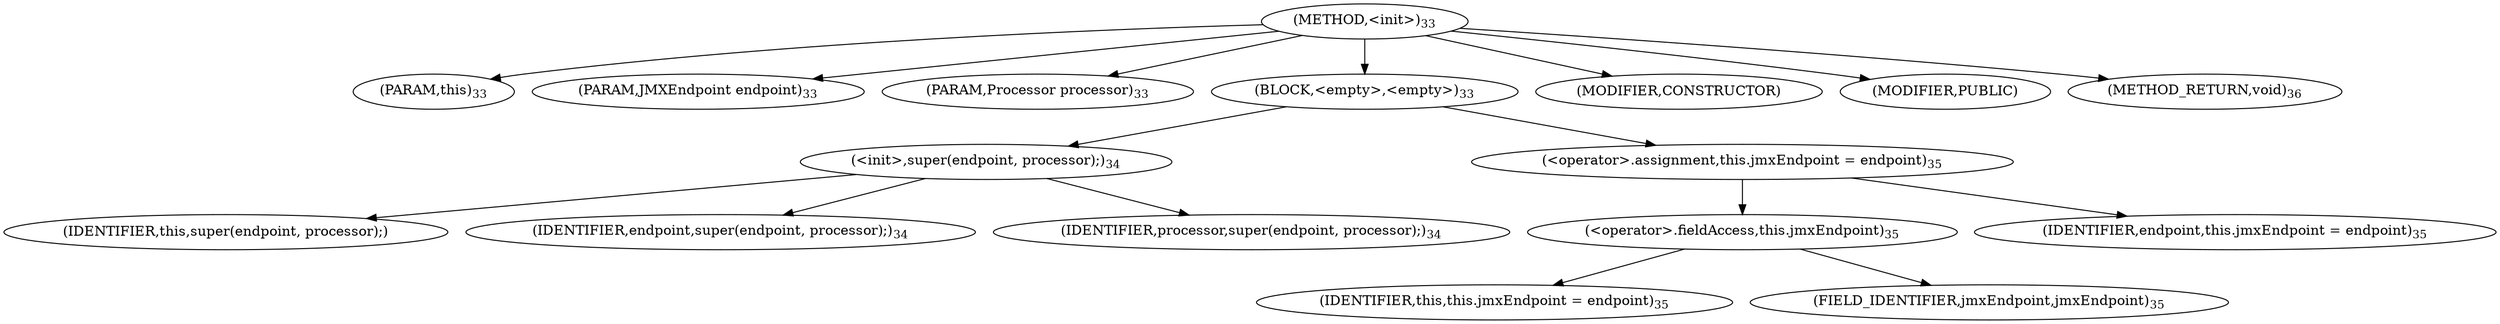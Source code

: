 digraph "&lt;init&gt;" {  
"13" [label = <(METHOD,&lt;init&gt;)<SUB>33</SUB>> ]
"4" [label = <(PARAM,this)<SUB>33</SUB>> ]
"14" [label = <(PARAM,JMXEndpoint endpoint)<SUB>33</SUB>> ]
"15" [label = <(PARAM,Processor processor)<SUB>33</SUB>> ]
"16" [label = <(BLOCK,&lt;empty&gt;,&lt;empty&gt;)<SUB>33</SUB>> ]
"17" [label = <(&lt;init&gt;,super(endpoint, processor);)<SUB>34</SUB>> ]
"3" [label = <(IDENTIFIER,this,super(endpoint, processor);)> ]
"18" [label = <(IDENTIFIER,endpoint,super(endpoint, processor);)<SUB>34</SUB>> ]
"19" [label = <(IDENTIFIER,processor,super(endpoint, processor);)<SUB>34</SUB>> ]
"20" [label = <(&lt;operator&gt;.assignment,this.jmxEndpoint = endpoint)<SUB>35</SUB>> ]
"21" [label = <(&lt;operator&gt;.fieldAccess,this.jmxEndpoint)<SUB>35</SUB>> ]
"5" [label = <(IDENTIFIER,this,this.jmxEndpoint = endpoint)<SUB>35</SUB>> ]
"22" [label = <(FIELD_IDENTIFIER,jmxEndpoint,jmxEndpoint)<SUB>35</SUB>> ]
"23" [label = <(IDENTIFIER,endpoint,this.jmxEndpoint = endpoint)<SUB>35</SUB>> ]
"24" [label = <(MODIFIER,CONSTRUCTOR)> ]
"25" [label = <(MODIFIER,PUBLIC)> ]
"26" [label = <(METHOD_RETURN,void)<SUB>36</SUB>> ]
  "13" -> "4" 
  "13" -> "14" 
  "13" -> "15" 
  "13" -> "16" 
  "13" -> "24" 
  "13" -> "25" 
  "13" -> "26" 
  "16" -> "17" 
  "16" -> "20" 
  "17" -> "3" 
  "17" -> "18" 
  "17" -> "19" 
  "20" -> "21" 
  "20" -> "23" 
  "21" -> "5" 
  "21" -> "22" 
}
